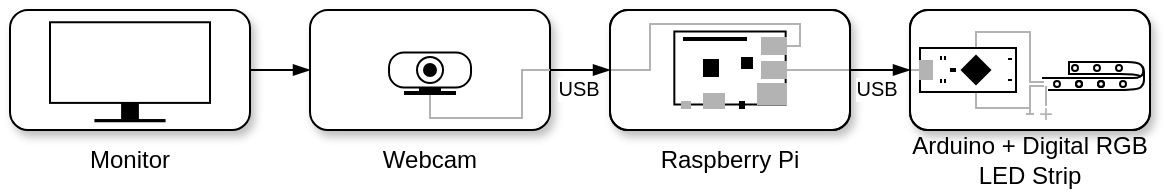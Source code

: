 <mxfile version="17.4.2" type="device"><diagram id="MiBz1glRDsTTF61kPvzP" name="Page-1"><mxGraphModel dx="1121" dy="2213" grid="1" gridSize="10" guides="1" tooltips="1" connect="1" arrows="1" fold="1" page="1" pageScale="1" pageWidth="827" pageHeight="1169" math="0" shadow="0"><root><mxCell id="0"/><mxCell id="1" parent="0"/><mxCell id="eC3UTnp0FKzjGd9iVEjJ-91" value="" style="rounded=0;whiteSpace=wrap;html=1;shadow=0;fontSize=10;fontColor=#B3B3B3;strokeColor=none;strokeWidth=1;fillColor=#FFFFFF;" vertex="1" parent="1"><mxGeometry x="40" y="-1120" width="581" height="95" as="geometry"/></mxCell><mxCell id="eC3UTnp0FKzjGd9iVEjJ-28" value="" style="rounded=1;whiteSpace=wrap;html=1;fillColor=default;shadow=1;" vertex="1" parent="1"><mxGeometry x="195" y="-1115" width="120" height="60" as="geometry"/></mxCell><mxCell id="eC3UTnp0FKzjGd9iVEjJ-103" value="" style="rounded=0;whiteSpace=wrap;html=1;shadow=0;fontSize=10;fontColor=#B3B3B3;strokeColor=#000000;strokeWidth=1;fillColor=#000000;" vertex="1" parent="1"><mxGeometry x="250" y="-1076.5" width="10" height="2.5" as="geometry"/></mxCell><mxCell id="eC3UTnp0FKzjGd9iVEjJ-30" value="" style="rounded=1;whiteSpace=wrap;html=1;fillColor=default;shadow=1;" vertex="1" parent="1"><mxGeometry x="345" y="-1115" width="120" height="60" as="geometry"/></mxCell><mxCell id="eC3UTnp0FKzjGd9iVEjJ-26" value="" style="rounded=1;whiteSpace=wrap;html=1;fillColor=default;shadow=1;" vertex="1" parent="1"><mxGeometry x="45" y="-1115" width="120" height="60" as="geometry"/></mxCell><mxCell id="eC3UTnp0FKzjGd9iVEjJ-32" value="" style="rounded=1;whiteSpace=wrap;html=1;fillColor=default;shadow=1;" vertex="1" parent="1"><mxGeometry x="495" y="-1115" width="120" height="60" as="geometry"/></mxCell><mxCell id="eC3UTnp0FKzjGd9iVEjJ-69" value="" style="endArrow=none;html=1;rounded=0;strokeColor=#B3B3B3;" edge="1" parent="1"><mxGeometry width="50" height="50" relative="1" as="geometry"><mxPoint x="528" y="-1075" as="sourcePoint"/><mxPoint x="562" y="-1077" as="targetPoint"/><Array as="points"><mxPoint x="528" y="-1066"/><mxPoint x="555" y="-1066"/><mxPoint x="555" y="-1077"/></Array></mxGeometry></mxCell><mxCell id="eC3UTnp0FKzjGd9iVEjJ-39" value="" style="endArrow=none;html=1;rounded=0;strokeColor=#B3B3B3;" edge="1" parent="1"><mxGeometry width="50" height="50" relative="1" as="geometry"><mxPoint x="528" y="-1095" as="sourcePoint"/><mxPoint x="562" y="-1079" as="targetPoint"/><Array as="points"><mxPoint x="528" y="-1104"/><mxPoint x="555" y="-1104"/><mxPoint x="555" y="-1079"/></Array></mxGeometry></mxCell><mxCell id="eC3UTnp0FKzjGd9iVEjJ-84" value="" style="endArrow=none;html=1;rounded=0;fontSize=10;strokeColor=#B3B3B3;" edge="1" parent="1"><mxGeometry width="50" height="50" relative="1" as="geometry"><mxPoint x="495" y="-1085" as="sourcePoint"/><mxPoint x="500" y="-1085" as="targetPoint"/></mxGeometry></mxCell><mxCell id="eC3UTnp0FKzjGd9iVEjJ-81" value="" style="endArrow=none;html=1;rounded=0;fontSize=10;strokeColor=#B3B3B3;" edge="1" parent="1"><mxGeometry width="50" height="50" relative="1" as="geometry"><mxPoint x="433" y="-1085" as="sourcePoint"/><mxPoint x="465" y="-1085" as="targetPoint"/></mxGeometry></mxCell><mxCell id="eC3UTnp0FKzjGd9iVEjJ-35" style="edgeStyle=orthogonalEdgeStyle;rounded=0;orthogonalLoop=1;jettySize=auto;html=1;exitX=1;exitY=0.5;exitDx=0;exitDy=0;entryX=0;entryY=0.5;entryDx=0;entryDy=0;endArrow=blockThin;endFill=1;" edge="1" parent="1" source="eC3UTnp0FKzjGd9iVEjJ-26" target="eC3UTnp0FKzjGd9iVEjJ-28"><mxGeometry relative="1" as="geometry"/></mxCell><mxCell id="eC3UTnp0FKzjGd9iVEjJ-27" value="Monitor" style="text;html=1;strokeColor=none;fillColor=none;align=center;verticalAlign=middle;whiteSpace=wrap;rounded=0;" vertex="1" parent="1"><mxGeometry x="45" y="-1055" width="120" height="30" as="geometry"/></mxCell><mxCell id="eC3UTnp0FKzjGd9iVEjJ-36" style="edgeStyle=orthogonalEdgeStyle;rounded=0;orthogonalLoop=1;jettySize=auto;html=1;exitX=1;exitY=0.5;exitDx=0;exitDy=0;entryX=0;entryY=0.5;entryDx=0;entryDy=0;endArrow=blockThin;endFill=1;" edge="1" parent="1" source="eC3UTnp0FKzjGd9iVEjJ-28" target="eC3UTnp0FKzjGd9iVEjJ-30"><mxGeometry relative="1" as="geometry"/></mxCell><mxCell id="eC3UTnp0FKzjGd9iVEjJ-77" value="USB" style="edgeLabel;html=1;align=center;verticalAlign=middle;resizable=0;points=[];fontSize=10;" vertex="1" connectable="0" parent="eC3UTnp0FKzjGd9iVEjJ-36"><mxGeometry x="0.207" y="1" relative="1" as="geometry"><mxPoint x="-4" y="10" as="offset"/></mxGeometry></mxCell><mxCell id="eC3UTnp0FKzjGd9iVEjJ-29" value="Webcam" style="text;html=1;strokeColor=none;fillColor=none;align=center;verticalAlign=middle;whiteSpace=wrap;rounded=0;" vertex="1" parent="1"><mxGeometry x="195" y="-1055" width="120" height="30" as="geometry"/></mxCell><mxCell id="eC3UTnp0FKzjGd9iVEjJ-37" style="edgeStyle=orthogonalEdgeStyle;rounded=0;orthogonalLoop=1;jettySize=auto;html=1;exitX=1;exitY=0.5;exitDx=0;exitDy=0;entryX=0;entryY=0.5;entryDx=0;entryDy=0;endArrow=blockThin;endFill=1;" edge="1" parent="1" source="eC3UTnp0FKzjGd9iVEjJ-30" target="eC3UTnp0FKzjGd9iVEjJ-32"><mxGeometry relative="1" as="geometry"/></mxCell><mxCell id="eC3UTnp0FKzjGd9iVEjJ-76" value="USB" style="edgeLabel;html=1;align=center;verticalAlign=middle;resizable=0;points=[];fontSize=10;" vertex="1" connectable="0" parent="eC3UTnp0FKzjGd9iVEjJ-37"><mxGeometry x="0.397" y="1" relative="1" as="geometry"><mxPoint x="-8" y="10" as="offset"/></mxGeometry></mxCell><mxCell id="eC3UTnp0FKzjGd9iVEjJ-31" value="Raspberry Pi" style="text;html=1;strokeColor=none;fillColor=none;align=center;verticalAlign=middle;whiteSpace=wrap;rounded=0;" vertex="1" parent="1"><mxGeometry x="345" y="-1055" width="120" height="30" as="geometry"/></mxCell><mxCell id="eC3UTnp0FKzjGd9iVEjJ-33" value="Arduino + Digital RGB LED Strip" style="text;html=1;strokeColor=none;fillColor=none;align=center;verticalAlign=middle;whiteSpace=wrap;rounded=0;" vertex="1" parent="1"><mxGeometry x="495" y="-1055" width="120" height="30" as="geometry"/></mxCell><mxCell id="eC3UTnp0FKzjGd9iVEjJ-43" value="" style="rounded=0;whiteSpace=wrap;html=1;strokeWidth=1;fillColor=default;" vertex="1" parent="1"><mxGeometry x="500" y="-1096" width="48" height="22" as="geometry"/></mxCell><mxCell id="eC3UTnp0FKzjGd9iVEjJ-44" value="" style="rounded=0;whiteSpace=wrap;html=1;strokeWidth=1;fillColor=#B3B3B3;strokeColor=#B3B3B3;" vertex="1" parent="1"><mxGeometry x="500" y="-1089.5" width="6" height="9" as="geometry"/></mxCell><mxCell id="eC3UTnp0FKzjGd9iVEjJ-45" value="" style="rounded=0;whiteSpace=wrap;html=1;strokeWidth=1;fillColor=#000000;rotation=45;" vertex="1" parent="1"><mxGeometry x="523" y="-1090" width="10" height="10" as="geometry"/></mxCell><mxCell id="eC3UTnp0FKzjGd9iVEjJ-46" value="" style="rounded=0;whiteSpace=wrap;html=1;strokeWidth=1;fillColor=#000000;strokeColor=none;" vertex="1" parent="1"><mxGeometry x="510" y="-1092" width="1" height="2" as="geometry"/></mxCell><mxCell id="eC3UTnp0FKzjGd9iVEjJ-47" value="" style="rounded=0;whiteSpace=wrap;html=1;strokeWidth=1;fillColor=#000000;strokeColor=none;" vertex="1" parent="1"><mxGeometry x="512" y="-1092" width="1" height="2" as="geometry"/></mxCell><mxCell id="eC3UTnp0FKzjGd9iVEjJ-48" value="" style="rounded=0;whiteSpace=wrap;html=1;strokeWidth=1;fillColor=#000000;strokeColor=none;" vertex="1" parent="1"><mxGeometry x="510" y="-1080.5" width="1" height="2" as="geometry"/></mxCell><mxCell id="eC3UTnp0FKzjGd9iVEjJ-49" value="" style="rounded=0;whiteSpace=wrap;html=1;strokeWidth=1;fillColor=#000000;strokeColor=none;" vertex="1" parent="1"><mxGeometry x="512" y="-1080.5" width="1" height="2" as="geometry"/></mxCell><mxCell id="eC3UTnp0FKzjGd9iVEjJ-50" value="" style="rounded=0;whiteSpace=wrap;html=1;strokeWidth=1;fillColor=#000000;strokeColor=none;" vertex="1" parent="1"><mxGeometry x="515" y="-1086" width="3" height="2" as="geometry"/></mxCell><mxCell id="eC3UTnp0FKzjGd9iVEjJ-52" value="" style="rounded=0;whiteSpace=wrap;html=1;strokeWidth=1;fillColor=#000000;strokeColor=none;" vertex="1" parent="1"><mxGeometry x="544" y="-1091" width="2" height="1" as="geometry"/></mxCell><mxCell id="eC3UTnp0FKzjGd9iVEjJ-53" value="" style="rounded=0;whiteSpace=wrap;html=1;strokeWidth=1;fillColor=#000000;strokeColor=none;" vertex="1" parent="1"><mxGeometry x="544" y="-1080.5" width="2" height="1" as="geometry"/></mxCell><mxCell id="eC3UTnp0FKzjGd9iVEjJ-55" value="" style="endArrow=none;html=1;curved=1;" edge="1" parent="1"><mxGeometry width="50" height="50" relative="1" as="geometry"><mxPoint x="561" y="-1081" as="sourcePoint"/><mxPoint x="574" y="-1089" as="targetPoint"/><Array as="points"><mxPoint x="602" y="-1081"/><mxPoint x="611" y="-1081"/><mxPoint x="612" y="-1086"/><mxPoint x="609" y="-1089"/><mxPoint x="598" y="-1089"/></Array></mxGeometry></mxCell><mxCell id="eC3UTnp0FKzjGd9iVEjJ-56" value="" style="endArrow=none;html=1;curved=1;" edge="1" parent="1"><mxGeometry width="50" height="50" relative="1" as="geometry"><mxPoint x="564" y="-1075" as="sourcePoint"/><mxPoint x="611" y="-1087" as="targetPoint"/><Array as="points"><mxPoint x="591" y="-1075"/><mxPoint x="609" y="-1075"/><mxPoint x="612" y="-1078"/><mxPoint x="612" y="-1082"/><mxPoint x="612" y="-1086"/></Array></mxGeometry></mxCell><mxCell id="eC3UTnp0FKzjGd9iVEjJ-57" value="" style="endArrow=none;html=1;curved=1;" edge="1" parent="1"><mxGeometry width="50" height="50" relative="1" as="geometry"><mxPoint x="574" y="-1083" as="sourcePoint"/><mxPoint x="610" y="-1082" as="targetPoint"/><Array as="points"><mxPoint x="592" y="-1083"/><mxPoint x="608" y="-1083"/></Array></mxGeometry></mxCell><mxCell id="eC3UTnp0FKzjGd9iVEjJ-58" value="" style="ellipse;whiteSpace=wrap;html=1;aspect=fixed;rounded=1;strokeWidth=1;fillColor=none;" vertex="1" parent="1"><mxGeometry x="567" y="-1079.5" width="3" height="3" as="geometry"/></mxCell><mxCell id="eC3UTnp0FKzjGd9iVEjJ-59" value="" style="ellipse;whiteSpace=wrap;html=1;aspect=fixed;rounded=1;strokeWidth=1;fillColor=none;" vertex="1" parent="1"><mxGeometry x="578" y="-1079.5" width="3" height="3" as="geometry"/></mxCell><mxCell id="eC3UTnp0FKzjGd9iVEjJ-60" value="" style="ellipse;whiteSpace=wrap;html=1;aspect=fixed;rounded=1;strokeWidth=1;fillColor=none;" vertex="1" parent="1"><mxGeometry x="578" y="-1079.5" width="3" height="3" as="geometry"/></mxCell><mxCell id="eC3UTnp0FKzjGd9iVEjJ-61" value="" style="ellipse;whiteSpace=wrap;html=1;aspect=fixed;rounded=1;strokeWidth=1;fillColor=none;" vertex="1" parent="1"><mxGeometry x="589" y="-1079.5" width="3" height="3" as="geometry"/></mxCell><mxCell id="eC3UTnp0FKzjGd9iVEjJ-62" value="" style="ellipse;whiteSpace=wrap;html=1;aspect=fixed;rounded=1;strokeWidth=1;fillColor=none;" vertex="1" parent="1"><mxGeometry x="589" y="-1079.5" width="3" height="3" as="geometry"/></mxCell><mxCell id="eC3UTnp0FKzjGd9iVEjJ-63" value="" style="ellipse;whiteSpace=wrap;html=1;aspect=fixed;rounded=1;strokeWidth=1;fillColor=none;" vertex="1" parent="1"><mxGeometry x="600" y="-1079.5" width="3" height="3" as="geometry"/></mxCell><mxCell id="eC3UTnp0FKzjGd9iVEjJ-65" value="" style="ellipse;whiteSpace=wrap;html=1;aspect=fixed;rounded=1;strokeWidth=1;fillColor=none;" vertex="1" parent="1"><mxGeometry x="576" y="-1087.5" width="3" height="3" as="geometry"/></mxCell><mxCell id="eC3UTnp0FKzjGd9iVEjJ-66" value="" style="ellipse;whiteSpace=wrap;html=1;aspect=fixed;rounded=1;strokeWidth=1;fillColor=none;" vertex="1" parent="1"><mxGeometry x="587" y="-1087.5" width="3" height="3" as="geometry"/></mxCell><mxCell id="eC3UTnp0FKzjGd9iVEjJ-67" value="" style="ellipse;whiteSpace=wrap;html=1;aspect=fixed;rounded=1;strokeWidth=1;fillColor=none;" vertex="1" parent="1"><mxGeometry x="598" y="-1087.5" width="3" height="3" as="geometry"/></mxCell><mxCell id="eC3UTnp0FKzjGd9iVEjJ-68" value="" style="endArrow=none;html=1;curved=1;" edge="1" parent="1"><mxGeometry width="50" height="50" relative="1" as="geometry"><mxPoint x="574.5" y="-1083" as="sourcePoint"/><mxPoint x="574.5" y="-1089" as="targetPoint"/></mxGeometry></mxCell><mxCell id="eC3UTnp0FKzjGd9iVEjJ-70" value="" style="endArrow=none;html=1;rounded=0;strokeColor=#B3B3B3;" edge="1" parent="1"><mxGeometry width="50" height="50" relative="1" as="geometry"><mxPoint x="555" y="-1067" as="sourcePoint"/><mxPoint x="555" y="-1063" as="targetPoint"/></mxGeometry></mxCell><mxCell id="eC3UTnp0FKzjGd9iVEjJ-71" value="" style="endArrow=none;html=1;rounded=0;strokeColor=#B3B3B3;" edge="1" parent="1"><mxGeometry width="50" height="50" relative="1" as="geometry"><mxPoint x="553" y="-1063" as="sourcePoint"/><mxPoint x="557" y="-1063" as="targetPoint"/></mxGeometry></mxCell><mxCell id="eC3UTnp0FKzjGd9iVEjJ-74" value="" style="endArrow=none;html=1;rounded=0;strokeColor=#B3B3B3;" edge="1" parent="1"><mxGeometry width="50" height="50" relative="1" as="geometry"><mxPoint x="563" y="-1077" as="sourcePoint"/><mxPoint x="563" y="-1067" as="targetPoint"/></mxGeometry></mxCell><mxCell id="eC3UTnp0FKzjGd9iVEjJ-75" value="+" style="text;html=1;strokeColor=none;fillColor=none;align=center;verticalAlign=middle;whiteSpace=wrap;rounded=0;fontColor=#B3B3B3;" vertex="1" parent="1"><mxGeometry x="558" y="-1068" width="10" height="10" as="geometry"/></mxCell><mxCell id="eC3UTnp0FKzjGd9iVEjJ-78" value="" style="endArrow=none;html=1;rounded=0;fontSize=10;strokeColor=#B3B3B3;" edge="1" parent="1"><mxGeometry width="50" height="50" relative="1" as="geometry"><mxPoint x="345" y="-1085" as="sourcePoint"/><mxPoint x="433" y="-1097" as="targetPoint"/><Array as="points"><mxPoint x="365" y="-1085"/><mxPoint x="365" y="-1108"/><mxPoint x="440" y="-1108"/><mxPoint x="440" y="-1097"/></Array></mxGeometry></mxCell><mxCell id="eC3UTnp0FKzjGd9iVEjJ-83" value="" style="endArrow=none;html=1;rounded=0;fontSize=10;strokeColor=#B3B3B3;" edge="1" parent="1"><mxGeometry width="50" height="50" relative="1" as="geometry"><mxPoint x="255" y="-1073" as="sourcePoint"/><mxPoint x="315" y="-1085" as="targetPoint"/><Array as="points"><mxPoint x="255" y="-1061"/><mxPoint x="301" y="-1061"/><mxPoint x="301" y="-1085"/></Array></mxGeometry></mxCell><mxCell id="eC3UTnp0FKzjGd9iVEjJ-85" value="" style="rounded=1;whiteSpace=wrap;html=1;fillColor=none;shadow=0;" vertex="1" parent="1"><mxGeometry x="345" y="-1115" width="120" height="60" as="geometry"/></mxCell><mxCell id="eC3UTnp0FKzjGd9iVEjJ-86" value="" style="rounded=1;whiteSpace=wrap;html=1;fillColor=none;shadow=0;" vertex="1" parent="1"><mxGeometry x="495" y="-1115" width="120" height="60" as="geometry"/></mxCell><mxCell id="eC3UTnp0FKzjGd9iVEjJ-90" value="" style="group" vertex="1" connectable="0" parent="1"><mxGeometry x="65" y="-1108.87" width="80" height="50" as="geometry"/></mxCell><mxCell id="eC3UTnp0FKzjGd9iVEjJ-88" value="" style="rounded=0;whiteSpace=wrap;html=1;shadow=0;fontSize=10;fontColor=#B3B3B3;strokeWidth=1;fillColor=#000000;strokeColor=none;" vertex="1" parent="eC3UTnp0FKzjGd9iVEjJ-90"><mxGeometry x="35.556" y="40.323" width="8.889" height="8.065" as="geometry"/></mxCell><mxCell id="eC3UTnp0FKzjGd9iVEjJ-89" value="" style="rounded=0;whiteSpace=wrap;html=1;shadow=0;fontSize=10;fontColor=#B3B3B3;strokeWidth=1;fillColor=#000000;strokeColor=none;" vertex="1" parent="eC3UTnp0FKzjGd9iVEjJ-90"><mxGeometry x="22.222" y="48.387" width="35.556" height="1.613" as="geometry"/></mxCell><mxCell id="eC3UTnp0FKzjGd9iVEjJ-87" value="" style="rounded=0;whiteSpace=wrap;html=1;shadow=0;fontSize=10;fontColor=#B3B3B3;strokeWidth=1;fillColor=none;" vertex="1" parent="eC3UTnp0FKzjGd9iVEjJ-90"><mxGeometry width="80" height="40.323" as="geometry"/></mxCell><mxCell id="eC3UTnp0FKzjGd9iVEjJ-92" value="" style="rounded=0;whiteSpace=wrap;html=1;shadow=0;fontSize=10;fontColor=#B3B3B3;strokeColor=#000000;strokeWidth=1;fillColor=none;" vertex="1" parent="1"><mxGeometry x="377.17" y="-1104.25" width="55.66" height="36.5" as="geometry"/></mxCell><mxCell id="eC3UTnp0FKzjGd9iVEjJ-93" value="" style="rounded=0;whiteSpace=wrap;html=1;shadow=0;fontSize=10;fontColor=#B3B3B3;strokeColor=#B3B3B3;strokeWidth=1;fillColor=#B3B3B3;" vertex="1" parent="1"><mxGeometry x="421" y="-1101" width="12" height="8" as="geometry"/></mxCell><mxCell id="eC3UTnp0FKzjGd9iVEjJ-94" value="" style="rounded=0;whiteSpace=wrap;html=1;shadow=0;fontSize=10;fontColor=#B3B3B3;strokeColor=#B3B3B3;strokeWidth=1;fillColor=#B3B3B3;" vertex="1" parent="1"><mxGeometry x="421" y="-1089" width="12" height="8" as="geometry"/></mxCell><mxCell id="eC3UTnp0FKzjGd9iVEjJ-95" value="" style="rounded=0;whiteSpace=wrap;html=1;shadow=0;fontSize=10;fontColor=#B3B3B3;strokeColor=#B3B3B3;strokeWidth=1;fillColor=#B3B3B3;" vertex="1" parent="1"><mxGeometry x="419" y="-1078" width="14" height="10" as="geometry"/></mxCell><mxCell id="eC3UTnp0FKzjGd9iVEjJ-96" value="" style="rounded=0;whiteSpace=wrap;html=1;shadow=0;fontSize=10;fontColor=#B3B3B3;strokeColor=#000000;strokeWidth=1;fillColor=#000000;" vertex="1" parent="1"><mxGeometry x="392" y="-1090" width="7" height="8" as="geometry"/></mxCell><mxCell id="eC3UTnp0FKzjGd9iVEjJ-97" value="" style="rounded=0;whiteSpace=wrap;html=1;shadow=0;fontSize=10;fontColor=#B3B3B3;strokeColor=#000000;strokeWidth=1;fillColor=#000000;" vertex="1" parent="1"><mxGeometry x="411" y="-1091" width="5" height="5" as="geometry"/></mxCell><mxCell id="eC3UTnp0FKzjGd9iVEjJ-98" value="" style="rounded=0;whiteSpace=wrap;html=1;shadow=0;fontSize=10;fontColor=#B3B3B3;strokeColor=#000000;strokeWidth=1;fillColor=#000000;" vertex="1" parent="1"><mxGeometry x="382" y="-1101" width="31" height="1" as="geometry"/></mxCell><mxCell id="eC3UTnp0FKzjGd9iVEjJ-99" value="" style="rounded=0;whiteSpace=wrap;html=1;shadow=0;fontSize=10;fontColor=#B3B3B3;strokeColor=#B3B3B3;strokeWidth=1;fillColor=#B3B3B3;" vertex="1" parent="1"><mxGeometry x="392" y="-1073" width="10" height="7" as="geometry"/></mxCell><mxCell id="eC3UTnp0FKzjGd9iVEjJ-100" value="" style="rounded=0;whiteSpace=wrap;html=1;shadow=0;fontSize=10;fontColor=#B3B3B3;strokeColor=#B3B3B3;strokeWidth=1;fillColor=#B3B3B3;" vertex="1" parent="1"><mxGeometry x="381" y="-1069" width="4" height="3" as="geometry"/></mxCell><mxCell id="eC3UTnp0FKzjGd9iVEjJ-101" value="" style="rounded=0;whiteSpace=wrap;html=1;shadow=0;fontSize=10;fontColor=#B3B3B3;strokeColor=#000000;strokeWidth=1;fillColor=#000000;" vertex="1" parent="1"><mxGeometry x="410" y="-1069" width="2" height="3" as="geometry"/></mxCell><mxCell id="eC3UTnp0FKzjGd9iVEjJ-102" value="" style="rounded=1;whiteSpace=wrap;html=1;shadow=0;fontSize=10;fontColor=#B3B3B3;strokeColor=#000000;strokeWidth=1;fillColor=default;arcSize=43;" vertex="1" parent="1"><mxGeometry x="234.51" y="-1093.75" width="41" height="17.5" as="geometry"/></mxCell><mxCell id="eC3UTnp0FKzjGd9iVEjJ-104" value="" style="rounded=0;whiteSpace=wrap;html=1;shadow=0;fontSize=10;fontColor=#B3B3B3;strokeColor=#000000;strokeWidth=1;fillColor=#000000;" vertex="1" parent="1"><mxGeometry x="242.5" y="-1074" width="25" height="1" as="geometry"/></mxCell><mxCell id="eC3UTnp0FKzjGd9iVEjJ-105" value="" style="ellipse;whiteSpace=wrap;html=1;aspect=fixed;rounded=1;shadow=0;fontSize=10;fontColor=#B3B3B3;strokeColor=#000000;strokeWidth=1;fillColor=none;" vertex="1" parent="1"><mxGeometry x="248.51" y="-1091.5" width="13" height="13" as="geometry"/></mxCell><mxCell id="eC3UTnp0FKzjGd9iVEjJ-106" value="" style="ellipse;whiteSpace=wrap;html=1;aspect=fixed;rounded=1;shadow=0;fontSize=10;fontColor=#B3B3B3;strokeColor=#000000;strokeWidth=1;fillColor=#000000;" vertex="1" parent="1"><mxGeometry x="252" y="-1088" width="6" height="6" as="geometry"/></mxCell></root></mxGraphModel></diagram></mxfile>